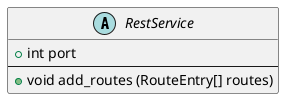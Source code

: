 /'
 '  UML include file for RestService class
 '/

@startuml
abstract class RestService {
        +int port
        ----
        +void add_routes (RouteEntry[] routes)
}
@enduml

